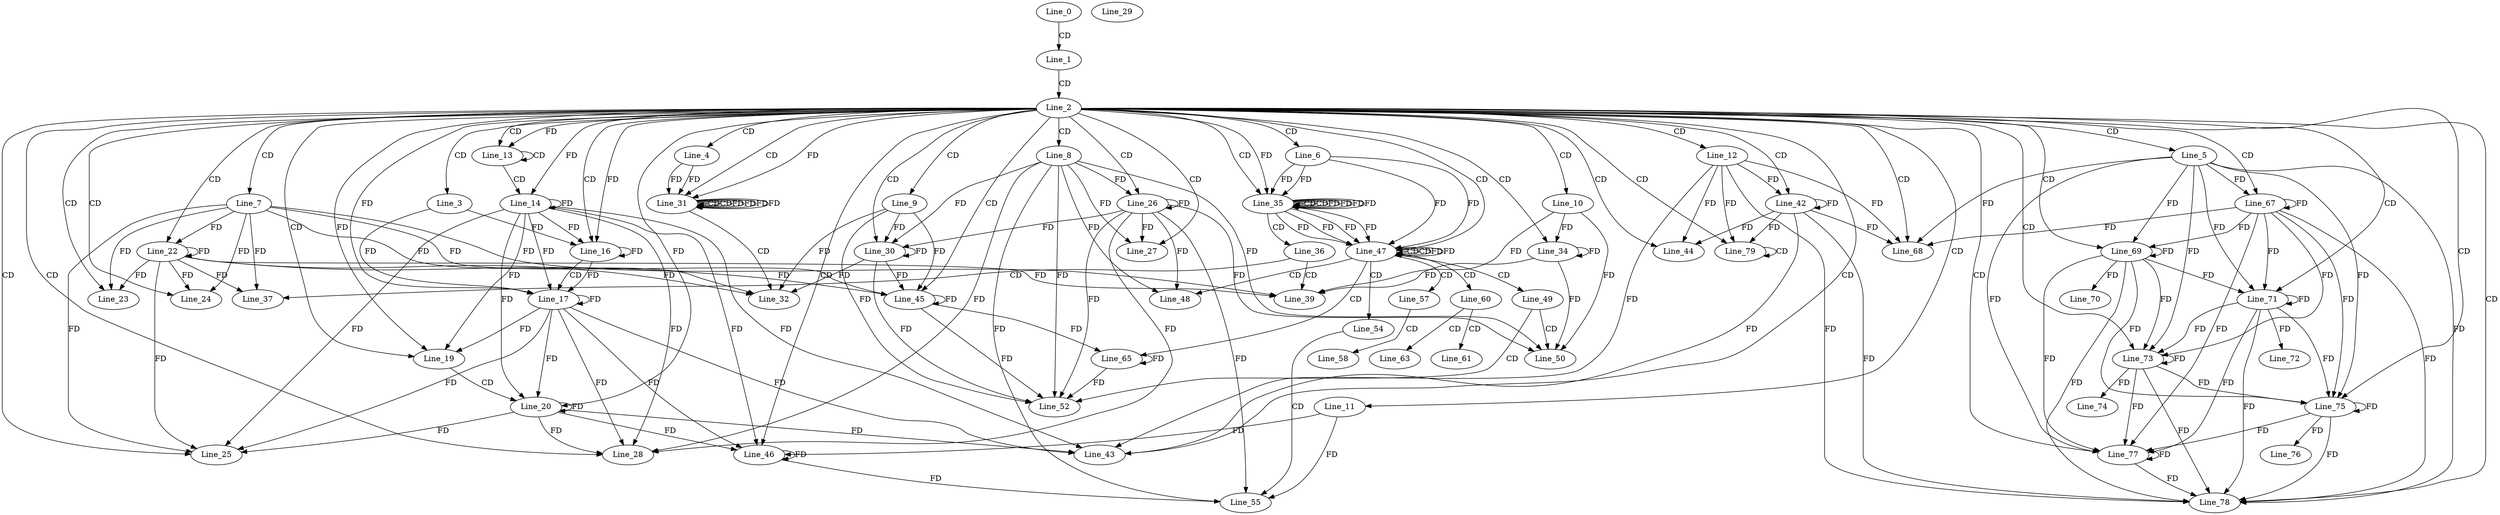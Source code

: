 digraph G {
  Line_0;
  Line_1;
  Line_2;
  Line_3;
  Line_4;
  Line_5;
  Line_6;
  Line_7;
  Line_8;
  Line_9;
  Line_10;
  Line_11;
  Line_12;
  Line_13;
  Line_13;
  Line_14;
  Line_14;
  Line_16;
  Line_16;
  Line_16;
  Line_17;
  Line_17;
  Line_19;
  Line_19;
  Line_20;
  Line_20;
  Line_22;
  Line_22;
  Line_23;
  Line_23;
  Line_24;
  Line_25;
  Line_25;
  Line_26;
  Line_26;
  Line_27;
  Line_27;
  Line_28;
  Line_28;
  Line_29;
  Line_29;
  Line_30;
  Line_30;
  Line_31;
  Line_31;
  Line_31;
  Line_31;
  Line_32;
  Line_34;
  Line_34;
  Line_35;
  Line_35;
  Line_35;
  Line_35;
  Line_36;
  Line_37;
  Line_39;
  Line_42;
  Line_43;
  Line_44;
  Line_45;
  Line_45;
  Line_46;
  Line_46;
  Line_47;
  Line_47;
  Line_47;
  Line_48;
  Line_49;
  Line_50;
  Line_52;
  Line_54;
  Line_55;
  Line_57;
  Line_58;
  Line_60;
  Line_61;
  Line_63;
  Line_65;
  Line_65;
  Line_67;
  Line_68;
  Line_68;
  Line_69;
  Line_70;
  Line_70;
  Line_71;
  Line_72;
  Line_72;
  Line_73;
  Line_74;
  Line_74;
  Line_75;
  Line_76;
  Line_76;
  Line_77;
  Line_78;
  Line_78;
  Line_79;
  Line_79;
  Line_0 -> Line_1 [ label="CD" ];
  Line_1 -> Line_2 [ label="CD" ];
  Line_2 -> Line_3 [ label="CD" ];
  Line_2 -> Line_4 [ label="CD" ];
  Line_2 -> Line_5 [ label="CD" ];
  Line_2 -> Line_6 [ label="CD" ];
  Line_2 -> Line_7 [ label="CD" ];
  Line_2 -> Line_8 [ label="CD" ];
  Line_2 -> Line_9 [ label="CD" ];
  Line_2 -> Line_10 [ label="CD" ];
  Line_2 -> Line_11 [ label="CD" ];
  Line_2 -> Line_12 [ label="CD" ];
  Line_2 -> Line_13 [ label="CD" ];
  Line_13 -> Line_13 [ label="CD" ];
  Line_2 -> Line_13 [ label="FD" ];
  Line_13 -> Line_14 [ label="CD" ];
  Line_2 -> Line_14 [ label="FD" ];
  Line_14 -> Line_14 [ label="FD" ];
  Line_2 -> Line_16 [ label="CD" ];
  Line_3 -> Line_16 [ label="FD" ];
  Line_16 -> Line_16 [ label="FD" ];
  Line_2 -> Line_16 [ label="FD" ];
  Line_14 -> Line_16 [ label="FD" ];
  Line_16 -> Line_17 [ label="CD" ];
  Line_2 -> Line_17 [ label="FD" ];
  Line_14 -> Line_17 [ label="FD" ];
  Line_17 -> Line_17 [ label="FD" ];
  Line_3 -> Line_17 [ label="FD" ];
  Line_16 -> Line_17 [ label="FD" ];
  Line_2 -> Line_19 [ label="CD" ];
  Line_2 -> Line_19 [ label="FD" ];
  Line_14 -> Line_19 [ label="FD" ];
  Line_17 -> Line_19 [ label="FD" ];
  Line_19 -> Line_20 [ label="CD" ];
  Line_2 -> Line_20 [ label="FD" ];
  Line_14 -> Line_20 [ label="FD" ];
  Line_17 -> Line_20 [ label="FD" ];
  Line_20 -> Line_20 [ label="FD" ];
  Line_2 -> Line_22 [ label="CD" ];
  Line_7 -> Line_22 [ label="FD" ];
  Line_22 -> Line_22 [ label="FD" ];
  Line_2 -> Line_23 [ label="CD" ];
  Line_7 -> Line_23 [ label="FD" ];
  Line_22 -> Line_23 [ label="FD" ];
  Line_2 -> Line_24 [ label="CD" ];
  Line_7 -> Line_24 [ label="FD" ];
  Line_22 -> Line_24 [ label="FD" ];
  Line_2 -> Line_25 [ label="CD" ];
  Line_7 -> Line_25 [ label="FD" ];
  Line_22 -> Line_25 [ label="FD" ];
  Line_14 -> Line_25 [ label="FD" ];
  Line_17 -> Line_25 [ label="FD" ];
  Line_20 -> Line_25 [ label="FD" ];
  Line_2 -> Line_26 [ label="CD" ];
  Line_8 -> Line_26 [ label="FD" ];
  Line_26 -> Line_26 [ label="FD" ];
  Line_2 -> Line_27 [ label="CD" ];
  Line_8 -> Line_27 [ label="FD" ];
  Line_26 -> Line_27 [ label="FD" ];
  Line_2 -> Line_28 [ label="CD" ];
  Line_8 -> Line_28 [ label="FD" ];
  Line_26 -> Line_28 [ label="FD" ];
  Line_14 -> Line_28 [ label="FD" ];
  Line_17 -> Line_28 [ label="FD" ];
  Line_20 -> Line_28 [ label="FD" ];
  Line_2 -> Line_30 [ label="CD" ];
  Line_9 -> Line_30 [ label="FD" ];
  Line_30 -> Line_30 [ label="FD" ];
  Line_8 -> Line_30 [ label="FD" ];
  Line_26 -> Line_30 [ label="FD" ];
  Line_2 -> Line_31 [ label="CD" ];
  Line_31 -> Line_31 [ label="CD" ];
  Line_4 -> Line_31 [ label="FD" ];
  Line_31 -> Line_31 [ label="CD" ];
  Line_31 -> Line_31 [ label="FD" ];
  Line_4 -> Line_31 [ label="FD" ];
  Line_2 -> Line_31 [ label="FD" ];
  Line_31 -> Line_31 [ label="FD" ];
  Line_31 -> Line_32 [ label="CD" ];
  Line_7 -> Line_32 [ label="FD" ];
  Line_22 -> Line_32 [ label="FD" ];
  Line_9 -> Line_32 [ label="FD" ];
  Line_30 -> Line_32 [ label="FD" ];
  Line_2 -> Line_34 [ label="CD" ];
  Line_10 -> Line_34 [ label="FD" ];
  Line_34 -> Line_34 [ label="FD" ];
  Line_2 -> Line_35 [ label="CD" ];
  Line_35 -> Line_35 [ label="CD" ];
  Line_6 -> Line_35 [ label="FD" ];
  Line_35 -> Line_35 [ label="CD" ];
  Line_35 -> Line_35 [ label="FD" ];
  Line_6 -> Line_35 [ label="FD" ];
  Line_2 -> Line_35 [ label="FD" ];
  Line_35 -> Line_35 [ label="FD" ];
  Line_35 -> Line_36 [ label="CD" ];
  Line_36 -> Line_37 [ label="CD" ];
  Line_7 -> Line_37 [ label="FD" ];
  Line_22 -> Line_37 [ label="FD" ];
  Line_36 -> Line_39 [ label="CD" ];
  Line_7 -> Line_39 [ label="FD" ];
  Line_22 -> Line_39 [ label="FD" ];
  Line_10 -> Line_39 [ label="FD" ];
  Line_34 -> Line_39 [ label="FD" ];
  Line_2 -> Line_42 [ label="CD" ];
  Line_12 -> Line_42 [ label="FD" ];
  Line_42 -> Line_42 [ label="FD" ];
  Line_2 -> Line_43 [ label="CD" ];
  Line_12 -> Line_43 [ label="FD" ];
  Line_42 -> Line_43 [ label="FD" ];
  Line_14 -> Line_43 [ label="FD" ];
  Line_17 -> Line_43 [ label="FD" ];
  Line_20 -> Line_43 [ label="FD" ];
  Line_2 -> Line_44 [ label="CD" ];
  Line_12 -> Line_44 [ label="FD" ];
  Line_42 -> Line_44 [ label="FD" ];
  Line_2 -> Line_45 [ label="CD" ];
  Line_9 -> Line_45 [ label="FD" ];
  Line_30 -> Line_45 [ label="FD" ];
  Line_45 -> Line_45 [ label="FD" ];
  Line_7 -> Line_45 [ label="FD" ];
  Line_22 -> Line_45 [ label="FD" ];
  Line_2 -> Line_46 [ label="CD" ];
  Line_11 -> Line_46 [ label="FD" ];
  Line_46 -> Line_46 [ label="FD" ];
  Line_14 -> Line_46 [ label="FD" ];
  Line_17 -> Line_46 [ label="FD" ];
  Line_20 -> Line_46 [ label="FD" ];
  Line_2 -> Line_47 [ label="CD" ];
  Line_47 -> Line_47 [ label="CD" ];
  Line_35 -> Line_47 [ label="FD" ];
  Line_35 -> Line_47 [ label="FD" ];
  Line_6 -> Line_47 [ label="FD" ];
  Line_47 -> Line_47 [ label="CD" ];
  Line_47 -> Line_47 [ label="FD" ];
  Line_35 -> Line_47 [ label="FD" ];
  Line_35 -> Line_47 [ label="FD" ];
  Line_6 -> Line_47 [ label="FD" ];
  Line_47 -> Line_48 [ label="CD" ];
  Line_8 -> Line_48 [ label="FD" ];
  Line_26 -> Line_48 [ label="FD" ];
  Line_47 -> Line_49 [ label="CD" ];
  Line_49 -> Line_50 [ label="CD" ];
  Line_8 -> Line_50 [ label="FD" ];
  Line_26 -> Line_50 [ label="FD" ];
  Line_10 -> Line_50 [ label="FD" ];
  Line_34 -> Line_50 [ label="FD" ];
  Line_49 -> Line_52 [ label="CD" ];
  Line_8 -> Line_52 [ label="FD" ];
  Line_26 -> Line_52 [ label="FD" ];
  Line_9 -> Line_52 [ label="FD" ];
  Line_30 -> Line_52 [ label="FD" ];
  Line_45 -> Line_52 [ label="FD" ];
  Line_47 -> Line_54 [ label="CD" ];
  Line_54 -> Line_55 [ label="CD" ];
  Line_8 -> Line_55 [ label="FD" ];
  Line_26 -> Line_55 [ label="FD" ];
  Line_11 -> Line_55 [ label="FD" ];
  Line_46 -> Line_55 [ label="FD" ];
  Line_47 -> Line_57 [ label="CD" ];
  Line_57 -> Line_58 [ label="CD" ];
  Line_47 -> Line_60 [ label="CD" ];
  Line_60 -> Line_61 [ label="CD" ];
  Line_60 -> Line_63 [ label="CD" ];
  Line_47 -> Line_65 [ label="CD" ];
  Line_65 -> Line_65 [ label="FD" ];
  Line_45 -> Line_65 [ label="FD" ];
  Line_2 -> Line_67 [ label="CD" ];
  Line_5 -> Line_67 [ label="FD" ];
  Line_67 -> Line_67 [ label="FD" ];
  Line_2 -> Line_68 [ label="CD" ];
  Line_12 -> Line_68 [ label="FD" ];
  Line_42 -> Line_68 [ label="FD" ];
  Line_5 -> Line_68 [ label="FD" ];
  Line_67 -> Line_68 [ label="FD" ];
  Line_2 -> Line_69 [ label="CD" ];
  Line_5 -> Line_69 [ label="FD" ];
  Line_67 -> Line_69 [ label="FD" ];
  Line_69 -> Line_69 [ label="FD" ];
  Line_69 -> Line_70 [ label="FD" ];
  Line_2 -> Line_71 [ label="CD" ];
  Line_5 -> Line_71 [ label="FD" ];
  Line_67 -> Line_71 [ label="FD" ];
  Line_69 -> Line_71 [ label="FD" ];
  Line_71 -> Line_71 [ label="FD" ];
  Line_71 -> Line_72 [ label="FD" ];
  Line_2 -> Line_73 [ label="CD" ];
  Line_5 -> Line_73 [ label="FD" ];
  Line_67 -> Line_73 [ label="FD" ];
  Line_69 -> Line_73 [ label="FD" ];
  Line_71 -> Line_73 [ label="FD" ];
  Line_73 -> Line_73 [ label="FD" ];
  Line_73 -> Line_74 [ label="FD" ];
  Line_2 -> Line_75 [ label="CD" ];
  Line_5 -> Line_75 [ label="FD" ];
  Line_67 -> Line_75 [ label="FD" ];
  Line_69 -> Line_75 [ label="FD" ];
  Line_71 -> Line_75 [ label="FD" ];
  Line_73 -> Line_75 [ label="FD" ];
  Line_75 -> Line_75 [ label="FD" ];
  Line_75 -> Line_76 [ label="FD" ];
  Line_2 -> Line_77 [ label="CD" ];
  Line_5 -> Line_77 [ label="FD" ];
  Line_67 -> Line_77 [ label="FD" ];
  Line_69 -> Line_77 [ label="FD" ];
  Line_71 -> Line_77 [ label="FD" ];
  Line_73 -> Line_77 [ label="FD" ];
  Line_75 -> Line_77 [ label="FD" ];
  Line_77 -> Line_77 [ label="FD" ];
  Line_2 -> Line_78 [ label="CD" ];
  Line_12 -> Line_78 [ label="FD" ];
  Line_42 -> Line_78 [ label="FD" ];
  Line_5 -> Line_78 [ label="FD" ];
  Line_67 -> Line_78 [ label="FD" ];
  Line_69 -> Line_78 [ label="FD" ];
  Line_71 -> Line_78 [ label="FD" ];
  Line_73 -> Line_78 [ label="FD" ];
  Line_75 -> Line_78 [ label="FD" ];
  Line_77 -> Line_78 [ label="FD" ];
  Line_2 -> Line_79 [ label="CD" ];
  Line_79 -> Line_79 [ label="CD" ];
  Line_12 -> Line_79 [ label="FD" ];
  Line_42 -> Line_79 [ label="FD" ];
  Line_31 -> Line_31 [ label="FD" ];
  Line_31 -> Line_31 [ label="FD" ];
  Line_35 -> Line_35 [ label="FD" ];
  Line_35 -> Line_35 [ label="FD" ];
  Line_47 -> Line_47 [ label="FD" ];
  Line_65 -> Line_52 [ label="FD" ];
}
